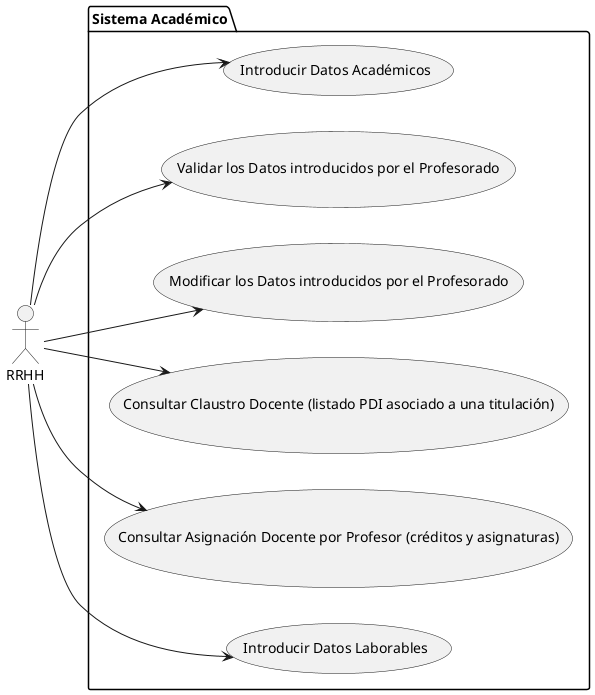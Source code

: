@startuml
left to right direction

actor RRHH
package "Sistema Académico" {
    usecase "Introducir Datos Académicos" as IntroducirDatosAcademicos
    usecase "Validar los Datos introducidos por el Profesorado" as ValidarDatos
    usecase "Modificar los Datos introducidos por el Profesorado" as ModificarDatos
    usecase "Consultar Claustro Docente (listado PDI asociado a una titulación)" as ConsultarClaustro
    usecase "Consultar Asignación Docente por Profesor (créditos y asignaturas)" as ConsultarAsignacion
    usecase "Introducir Datos Laborables" as IntroducirDatosLaborables

}
RRHH --> IntroducirDatosAcademicos
RRHH --> ValidarDatos
RRHH --> ModificarDatos
RRHH --> ConsultarClaustro
RRHH --> ConsultarAsignacion
RRHH --> IntroducirDatosLaborables
@enduml